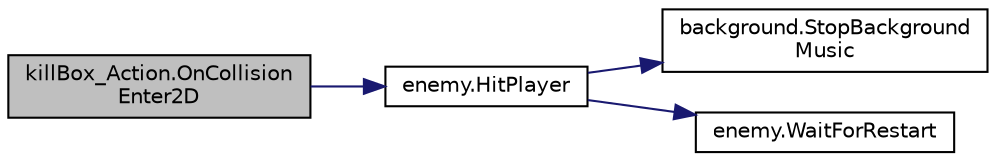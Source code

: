digraph "killBox_Action.OnCollisionEnter2D"
{
  edge [fontname="Helvetica",fontsize="10",labelfontname="Helvetica",labelfontsize="10"];
  node [fontname="Helvetica",fontsize="10",shape=record];
  rankdir="LR";
  Node0 [label="killBox_Action.OnCollision\lEnter2D",height=0.2,width=0.4,color="black", fillcolor="grey75", style="filled", fontcolor="black"];
  Node0 -> Node1 [color="midnightblue",fontsize="10",style="solid",fontname="Helvetica"];
  Node1 [label="enemy.HitPlayer",height=0.2,width=0.4,color="black", fillcolor="white", style="filled",URL="$classenemy.html#a4ea677a5739bfea1cbc9f14b46ed852d",tooltip="HitPlayer: Called if the Goomba hit a Player object and proceeds to destroy it. Player Objects collid..."];
  Node1 -> Node2 [color="midnightblue",fontsize="10",style="solid",fontname="Helvetica"];
  Node2 [label="background.StopBackground\lMusic",height=0.2,width=0.4,color="black", fillcolor="white", style="filled",URL="$classbackground.html#ad13621dce2904908e6f4fef455ab2d74",tooltip="StopBackgroundMusic: Stops the Background music. Can be called from any script. "];
  Node1 -> Node3 [color="midnightblue",fontsize="10",style="solid",fontname="Helvetica"];
  Node3 [label="enemy.WaitForRestart",height=0.2,width=0.4,color="black", fillcolor="white", style="filled",URL="$classenemy.html#ac9249371351a925c7cedd168cc413062"];
}
